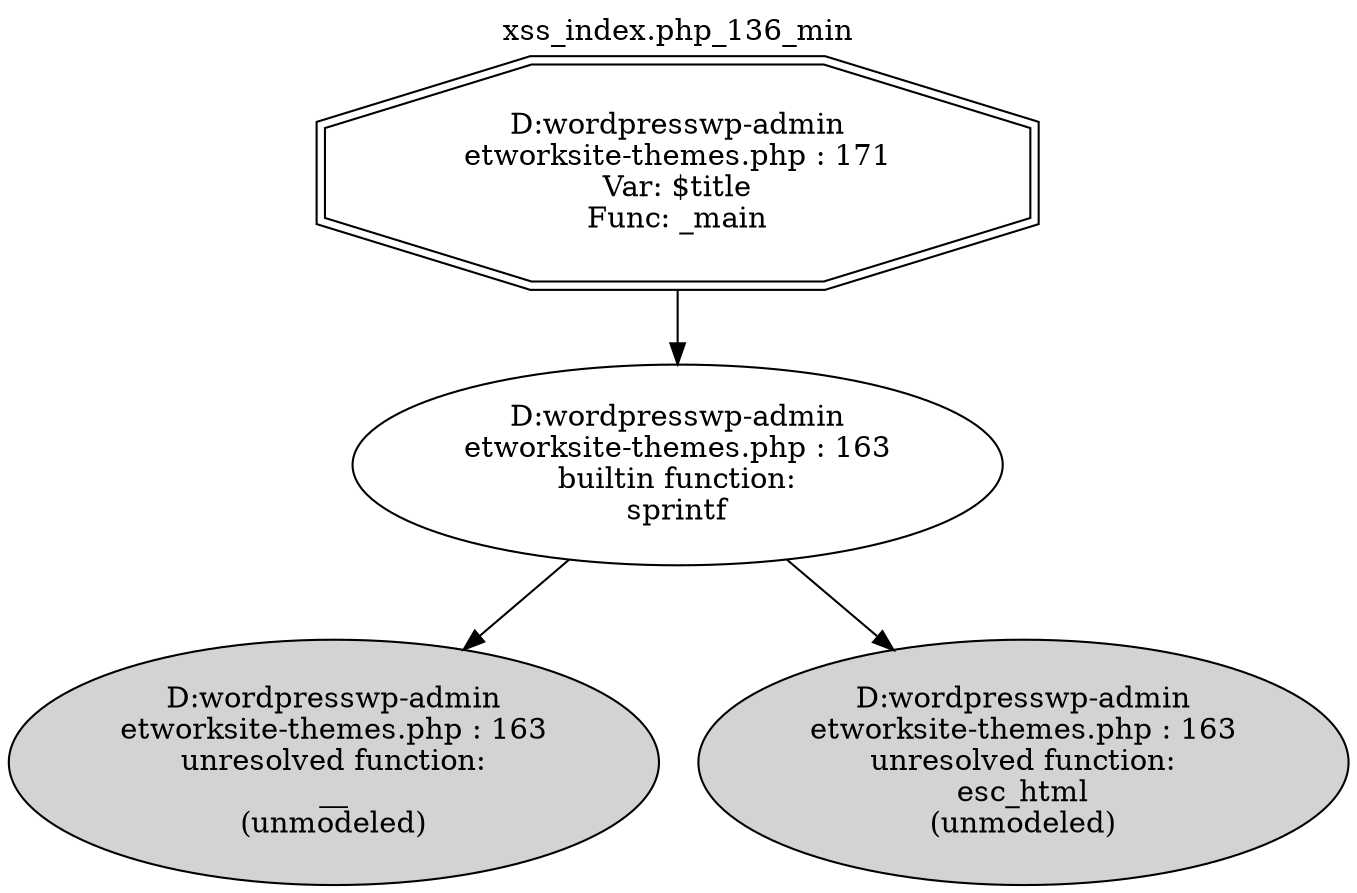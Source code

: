 digraph cfg {
  label="xss_index.php_136_min";
  labelloc=t;
  n1 [shape=doubleoctagon, label="D:\wordpress\wp-admin\network\site-themes.php : 171\nVar: $title\nFunc: _main\n"];
  n2 [shape=ellipse, label="D:\wordpress\wp-admin\network\site-themes.php : 163\nbuiltin function:\nsprintf\n"];
  n3 [shape=ellipse, label="D:\wordpress\wp-admin\network\site-themes.php : 163\nunresolved function:\n__\n(unmodeled)\n",style=filled];
  n4 [shape=ellipse, label="D:\wordpress\wp-admin\network\site-themes.php : 163\nunresolved function:\nesc_html\n(unmodeled)\n",style=filled];
  n1 -> n2;
  n2 -> n3;
  n2 -> n4;
}
